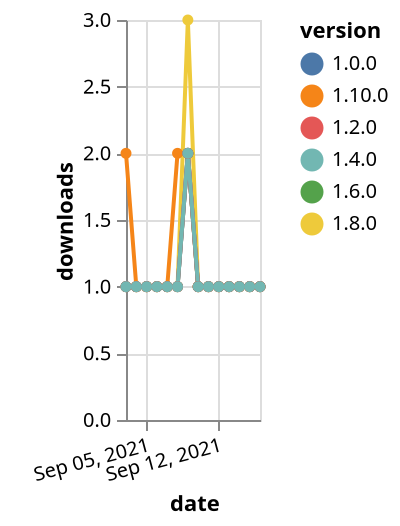 {"$schema": "https://vega.github.io/schema/vega-lite/v5.json", "description": "A simple bar chart with embedded data.", "data": {"values": [{"date": "2021-09-03", "total": 149, "delta": 1, "version": "1.6.0"}, {"date": "2021-09-04", "total": 150, "delta": 1, "version": "1.6.0"}, {"date": "2021-09-05", "total": 151, "delta": 1, "version": "1.6.0"}, {"date": "2021-09-06", "total": 152, "delta": 1, "version": "1.6.0"}, {"date": "2021-09-07", "total": 153, "delta": 1, "version": "1.6.0"}, {"date": "2021-09-08", "total": 154, "delta": 1, "version": "1.6.0"}, {"date": "2021-09-09", "total": 156, "delta": 2, "version": "1.6.0"}, {"date": "2021-09-10", "total": 157, "delta": 1, "version": "1.6.0"}, {"date": "2021-09-11", "total": 158, "delta": 1, "version": "1.6.0"}, {"date": "2021-09-12", "total": 159, "delta": 1, "version": "1.6.0"}, {"date": "2021-09-13", "total": 160, "delta": 1, "version": "1.6.0"}, {"date": "2021-09-14", "total": 161, "delta": 1, "version": "1.6.0"}, {"date": "2021-09-15", "total": 162, "delta": 1, "version": "1.6.0"}, {"date": "2021-09-16", "total": 163, "delta": 1, "version": "1.6.0"}, {"date": "2021-09-03", "total": 169, "delta": 1, "version": "1.8.0"}, {"date": "2021-09-04", "total": 170, "delta": 1, "version": "1.8.0"}, {"date": "2021-09-05", "total": 171, "delta": 1, "version": "1.8.0"}, {"date": "2021-09-06", "total": 172, "delta": 1, "version": "1.8.0"}, {"date": "2021-09-07", "total": 173, "delta": 1, "version": "1.8.0"}, {"date": "2021-09-08", "total": 174, "delta": 1, "version": "1.8.0"}, {"date": "2021-09-09", "total": 177, "delta": 3, "version": "1.8.0"}, {"date": "2021-09-10", "total": 178, "delta": 1, "version": "1.8.0"}, {"date": "2021-09-11", "total": 179, "delta": 1, "version": "1.8.0"}, {"date": "2021-09-12", "total": 180, "delta": 1, "version": "1.8.0"}, {"date": "2021-09-13", "total": 181, "delta": 1, "version": "1.8.0"}, {"date": "2021-09-14", "total": 182, "delta": 1, "version": "1.8.0"}, {"date": "2021-09-15", "total": 183, "delta": 1, "version": "1.8.0"}, {"date": "2021-09-16", "total": 184, "delta": 1, "version": "1.8.0"}, {"date": "2021-09-03", "total": 116, "delta": 2, "version": "1.10.0"}, {"date": "2021-09-04", "total": 117, "delta": 1, "version": "1.10.0"}, {"date": "2021-09-05", "total": 118, "delta": 1, "version": "1.10.0"}, {"date": "2021-09-06", "total": 119, "delta": 1, "version": "1.10.0"}, {"date": "2021-09-07", "total": 120, "delta": 1, "version": "1.10.0"}, {"date": "2021-09-08", "total": 122, "delta": 2, "version": "1.10.0"}, {"date": "2021-09-09", "total": 124, "delta": 2, "version": "1.10.0"}, {"date": "2021-09-10", "total": 125, "delta": 1, "version": "1.10.0"}, {"date": "2021-09-11", "total": 126, "delta": 1, "version": "1.10.0"}, {"date": "2021-09-12", "total": 127, "delta": 1, "version": "1.10.0"}, {"date": "2021-09-13", "total": 128, "delta": 1, "version": "1.10.0"}, {"date": "2021-09-14", "total": 129, "delta": 1, "version": "1.10.0"}, {"date": "2021-09-15", "total": 130, "delta": 1, "version": "1.10.0"}, {"date": "2021-09-16", "total": 131, "delta": 1, "version": "1.10.0"}, {"date": "2021-09-03", "total": 215, "delta": 1, "version": "1.0.0"}, {"date": "2021-09-04", "total": 216, "delta": 1, "version": "1.0.0"}, {"date": "2021-09-05", "total": 217, "delta": 1, "version": "1.0.0"}, {"date": "2021-09-06", "total": 218, "delta": 1, "version": "1.0.0"}, {"date": "2021-09-07", "total": 219, "delta": 1, "version": "1.0.0"}, {"date": "2021-09-08", "total": 220, "delta": 1, "version": "1.0.0"}, {"date": "2021-09-09", "total": 222, "delta": 2, "version": "1.0.0"}, {"date": "2021-09-10", "total": 223, "delta": 1, "version": "1.0.0"}, {"date": "2021-09-11", "total": 224, "delta": 1, "version": "1.0.0"}, {"date": "2021-09-12", "total": 225, "delta": 1, "version": "1.0.0"}, {"date": "2021-09-13", "total": 226, "delta": 1, "version": "1.0.0"}, {"date": "2021-09-14", "total": 227, "delta": 1, "version": "1.0.0"}, {"date": "2021-09-15", "total": 228, "delta": 1, "version": "1.0.0"}, {"date": "2021-09-16", "total": 229, "delta": 1, "version": "1.0.0"}, {"date": "2021-09-03", "total": 188, "delta": 1, "version": "1.2.0"}, {"date": "2021-09-04", "total": 189, "delta": 1, "version": "1.2.0"}, {"date": "2021-09-05", "total": 190, "delta": 1, "version": "1.2.0"}, {"date": "2021-09-06", "total": 191, "delta": 1, "version": "1.2.0"}, {"date": "2021-09-07", "total": 192, "delta": 1, "version": "1.2.0"}, {"date": "2021-09-08", "total": 193, "delta": 1, "version": "1.2.0"}, {"date": "2021-09-09", "total": 195, "delta": 2, "version": "1.2.0"}, {"date": "2021-09-10", "total": 196, "delta": 1, "version": "1.2.0"}, {"date": "2021-09-11", "total": 197, "delta": 1, "version": "1.2.0"}, {"date": "2021-09-12", "total": 198, "delta": 1, "version": "1.2.0"}, {"date": "2021-09-13", "total": 199, "delta": 1, "version": "1.2.0"}, {"date": "2021-09-14", "total": 200, "delta": 1, "version": "1.2.0"}, {"date": "2021-09-15", "total": 201, "delta": 1, "version": "1.2.0"}, {"date": "2021-09-16", "total": 202, "delta": 1, "version": "1.2.0"}, {"date": "2021-09-03", "total": 169, "delta": 1, "version": "1.4.0"}, {"date": "2021-09-04", "total": 170, "delta": 1, "version": "1.4.0"}, {"date": "2021-09-05", "total": 171, "delta": 1, "version": "1.4.0"}, {"date": "2021-09-06", "total": 172, "delta": 1, "version": "1.4.0"}, {"date": "2021-09-07", "total": 173, "delta": 1, "version": "1.4.0"}, {"date": "2021-09-08", "total": 174, "delta": 1, "version": "1.4.0"}, {"date": "2021-09-09", "total": 176, "delta": 2, "version": "1.4.0"}, {"date": "2021-09-10", "total": 177, "delta": 1, "version": "1.4.0"}, {"date": "2021-09-11", "total": 178, "delta": 1, "version": "1.4.0"}, {"date": "2021-09-12", "total": 179, "delta": 1, "version": "1.4.0"}, {"date": "2021-09-13", "total": 180, "delta": 1, "version": "1.4.0"}, {"date": "2021-09-14", "total": 181, "delta": 1, "version": "1.4.0"}, {"date": "2021-09-15", "total": 182, "delta": 1, "version": "1.4.0"}, {"date": "2021-09-16", "total": 183, "delta": 1, "version": "1.4.0"}]}, "width": "container", "mark": {"type": "line", "point": {"filled": true}}, "encoding": {"x": {"field": "date", "type": "temporal", "timeUnit": "yearmonthdate", "title": "date", "axis": {"labelAngle": -15}}, "y": {"field": "delta", "type": "quantitative", "title": "downloads"}, "color": {"field": "version", "type": "nominal"}, "tooltip": {"field": "delta"}}}